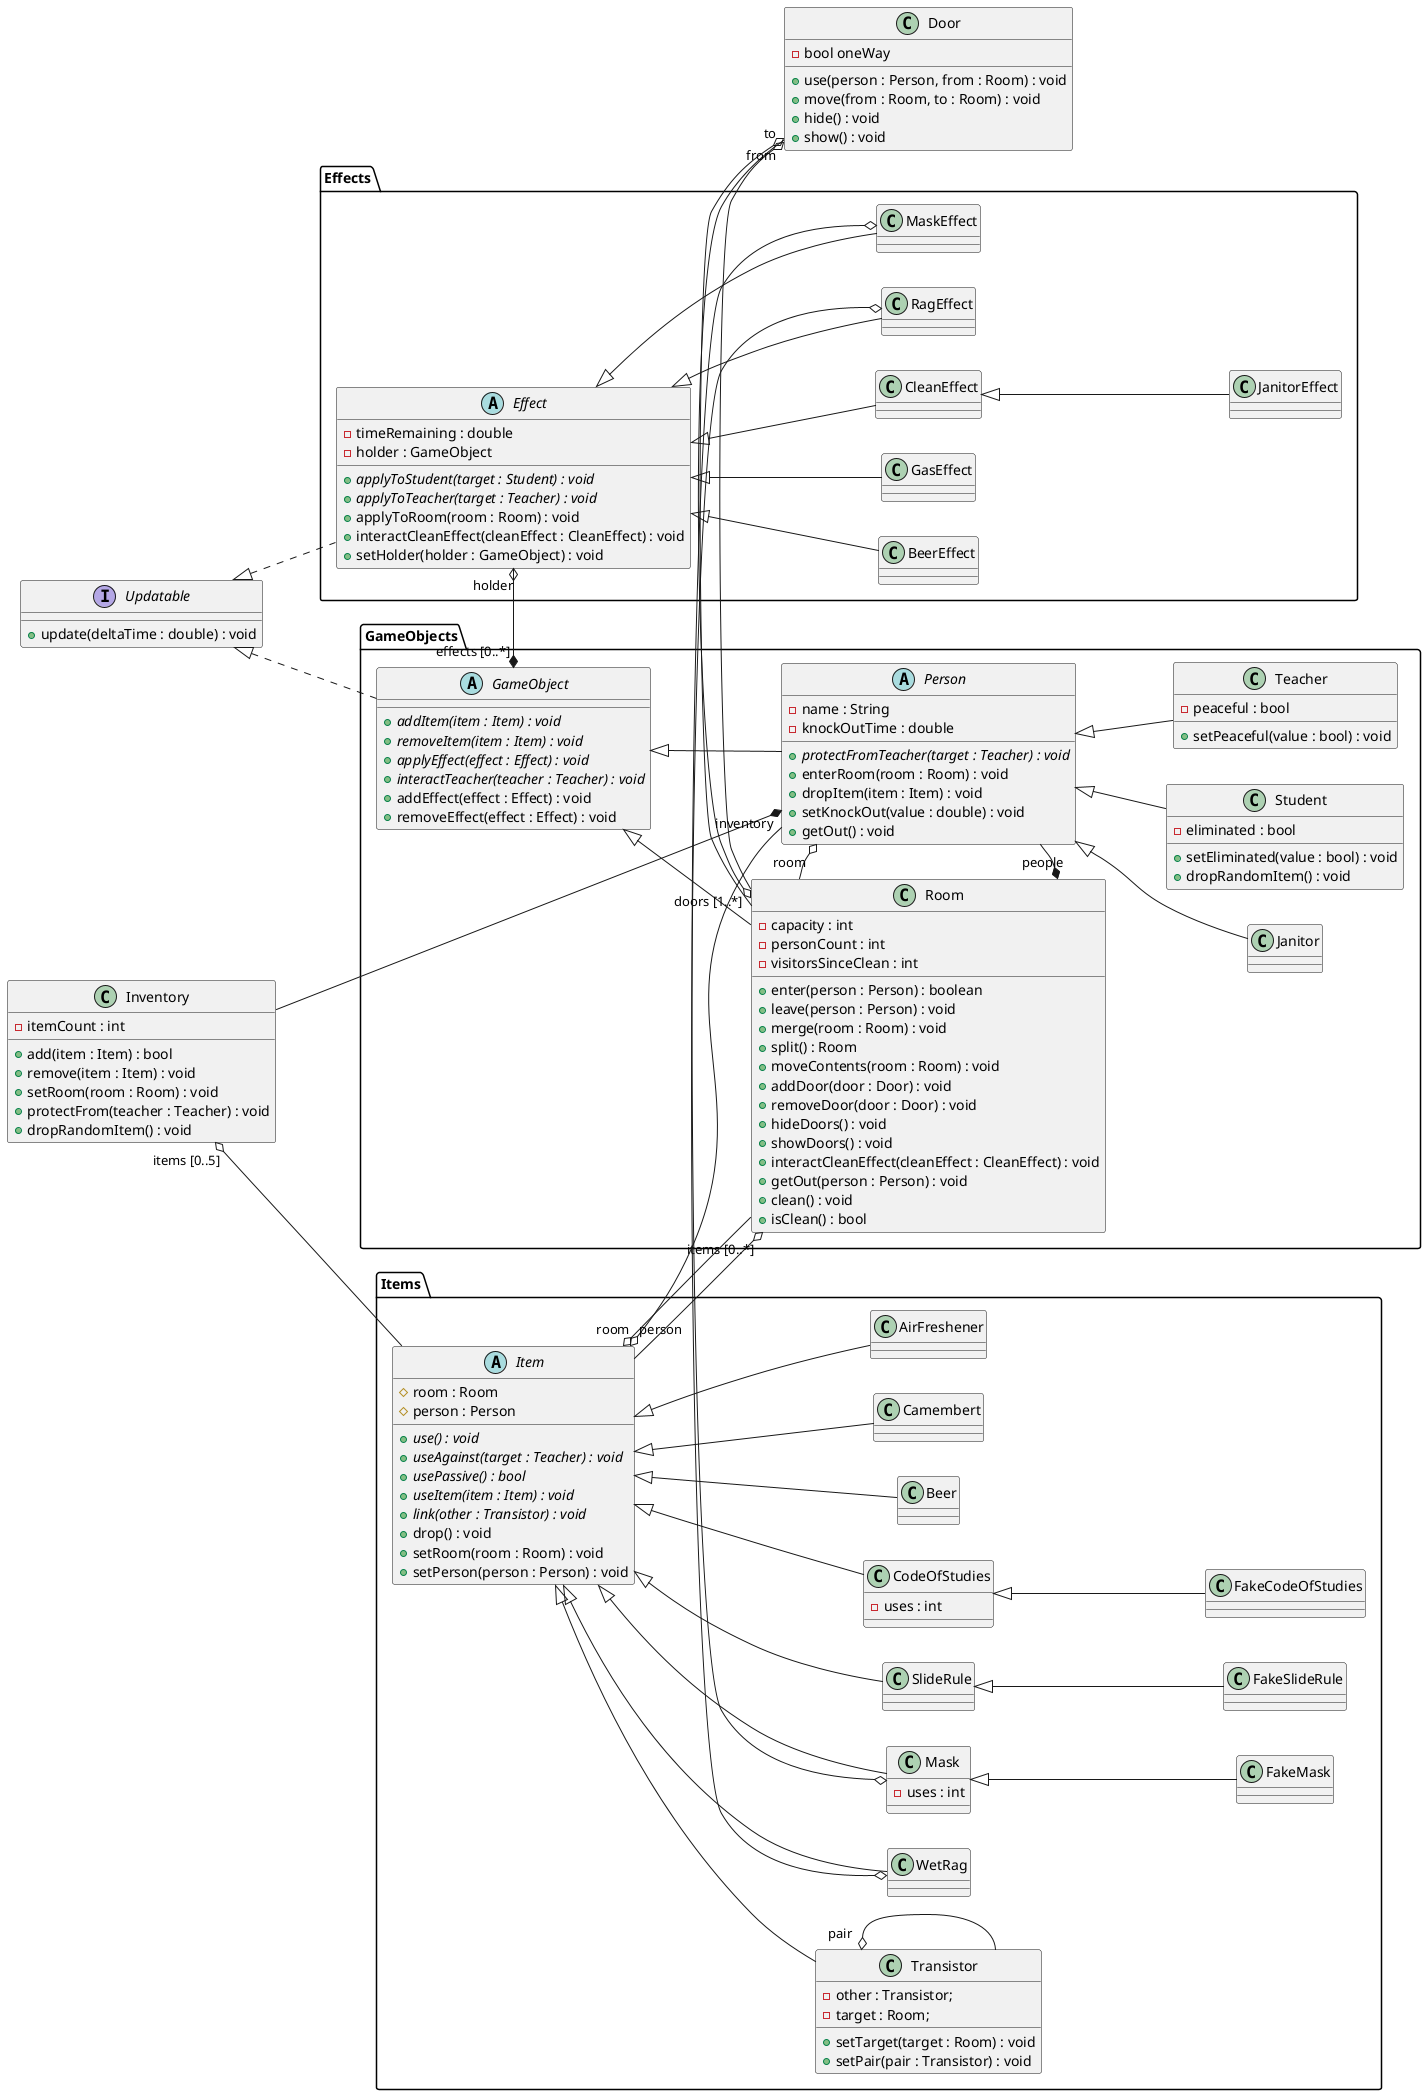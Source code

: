 @startuml overview

left to right direction

interface Updatable {
	+ update(deltaTime : double) : void
}

class Door {
	- bool oneWay
	+ use(person : Person, from : Room) : void
	+ move(from : Room, to : Room) : void
	+ hide() : void
	+ show() : void
}

class Inventory {
	- itemCount : int
	+ add(item : Item) : bool
	+ remove(item : Item) : void
	+ setRoom(room : Room) : void
	+ protectFrom(teacher : Teacher) : void
	+ dropRandomItem() : void
}

package Items {
	abstract Item {
		# room : Room
		# person : Person
		+ {abstract} use() : void
		+ {abstract} useAgainst(target : Teacher) : void
		+ {abstract} usePassive() : bool
		+ {abstract} useItem(item : Item) : void
		+ {abstract} link(other : Transistor) : void
		+ drop() : void
		+ setRoom(room : Room) : void
		+ setPerson(person : Person) : void	
	}
	
	class SlideRule

	class FakeSlideRule
	
	class Transistor {
		- other : Transistor;
		- target : Room;
		+ setTarget(target : Room) : void
		+ setPair(pair : Transistor) : void
	}
	
	class CodeOfStudies {
		- uses : int
	}

	class FakeCodeOfStudies

	class Beer 
	
	class WetRag 
	
	class Mask {
		- uses : int
	}

	class FakeMask

	class Camembert

	class AirFreshener

	together {
		Item <|-- SlideRule
		Item <|-- Transistor
		Item <|-- CodeOfStudies
		Item <|-- Beer
		Item <|-- WetRag
		Item <|-- Mask
		Item <|-- Camembert
		Item <|-- AirFreshener
		SlideRule <|-- FakeSlideRule
		CodeOfStudies <|-- FakeCodeOfStudies
		Mask <|-- FakeMask

	}

	Transistor "pair" o- Transistor
}

package Effects {
	abstract Effect {
		- timeRemaining : double
		- holder : GameObject
		+ {abstract} applyToStudent(target : Student) : void
		+ {abstract} applyToTeacher(target : Teacher) : void
		+ applyToRoom(room : Room) : void
		+ interactCleanEffect(cleanEffect : CleanEffect) : void
		+ setHolder(holder : GameObject) : void
	}

	class BeerEffect
	class RagEffect
	class GasEffect
	class MaskEffect
	class CleanEffect
	class JanitorEffect

	together {
		Effect <|-- BeerEffect
		Effect <|-- RagEffect
		Effect <|-- GasEffect
		Effect <|-- MaskEffect
		Effect <|-- CleanEffect
		CleanEffect <|-- JanitorEffect
	}
	
	Updatable <|.- Effect
}

package GameObjects {
	abstract GameObject {
		+ {abstract} addItem(item : Item) : void
		+ {abstract} removeItem(item : Item) : void
		+ {abstract} applyEffect(effect : Effect) : void
		+ {abstract} interactTeacher(teacher : Teacher) : void
		+ addEffect(effect : Effect) : void
		+ removeEffect(effect : Effect) : void
	}

	abstract Person {
		- name : String
		- knockOutTime : double
		+ {abstract} protectFromTeacher(target : Teacher) : void
		+ enterRoom(room : Room) : void
		+ dropItem(item : Item) : void
		+ setKnockOut(value : double) : void
		+ getOut() : void
	}

	class Student {
		- eliminated : bool
		+ setEliminated(value : bool) : void
		+ dropRandomItem() : void
	}
	class Teacher {
		- peaceful : bool
		+ setPeaceful(value : bool) : void
	}
	class Janitor

	class Room {
		- capacity : int
		- personCount : int
		- visitorsSinceClean : int
		+ enter(person : Person) : boolean
		+ leave(person : Person) : void
		+ merge(room : Room) : void
		+ split() : Room
		+ moveContents(room : Room) : void
		+ addDoor(door : Door) : void
		+ removeDoor(door : Door) : void 
		+ hideDoors() : void
		+ showDoors() : void
		+ interactCleanEffect(cleanEffect : CleanEffect) : void
		+ getOut(person : Person) : void
		+ clean() : void
		+ isClean() : bool
	}
	
	Updatable <|.- GameObject
	GameObject <|-- Person
	GameObject <|-- Room
	Person <|-- Teacher
	Person <|-- Student
	Person <|-- Janitor

	Room "people" *- Person
	Person "room" o- Room
	Room "doors [1..*]" o- Door
	Person "inventory" *- Inventory
	GameObject "effects [0..*]" *-- Effect
	Room "items [0..*]" o-- Item
}

Door "from" o- Room
Door "to" o- Room
Inventory "items [0..5]" o-- Item
Item "room" o-- Room
Item "person" o-- Person
Effect "holder" o-- GameObject

WetRag o-o RagEffect
Mask o-o MaskEffect
@enduml
